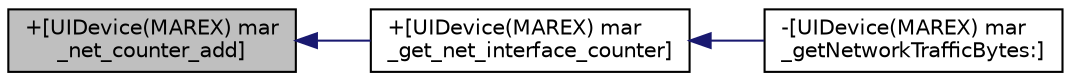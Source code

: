 digraph "+[UIDevice(MAREX) mar_net_counter_add]"
{
  edge [fontname="Helvetica",fontsize="10",labelfontname="Helvetica",labelfontsize="10"];
  node [fontname="Helvetica",fontsize="10",shape=record];
  rankdir="LR";
  Node12 [label="+[UIDevice(MAREX) mar\l_net_counter_add]",height=0.2,width=0.4,color="black", fillcolor="grey75", style="filled", fontcolor="black"];
  Node12 -> Node13 [dir="back",color="midnightblue",fontsize="10",style="solid",fontname="Helvetica"];
  Node13 [label="+[UIDevice(MAREX) mar\l_get_net_interface_counter]",height=0.2,width=0.4,color="black", fillcolor="white", style="filled",URL="$category_u_i_device_07_m_a_r_e_x_08.html#ad7e621ddd1e8b124330755447a7d442a"];
  Node13 -> Node14 [dir="back",color="midnightblue",fontsize="10",style="solid",fontname="Helvetica"];
  Node14 [label="-[UIDevice(MAREX) mar\l_getNetworkTrafficBytes:]",height=0.2,width=0.4,color="black", fillcolor="white", style="filled",URL="$category_u_i_device_07_m_a_r_e_x_08.html#ae8348fd2d2db118f68e907684094a2ce"];
}
